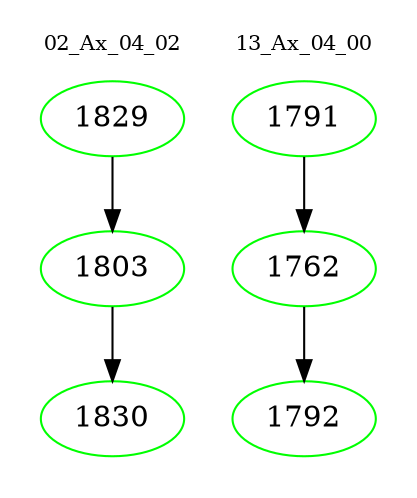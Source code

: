 digraph{
subgraph cluster_0 {
color = white
label = "02_Ax_04_02";
fontsize=10;
T0_1829 [label="1829", color="green"]
T0_1829 -> T0_1803 [color="black"]
T0_1803 [label="1803", color="green"]
T0_1803 -> T0_1830 [color="black"]
T0_1830 [label="1830", color="green"]
}
subgraph cluster_1 {
color = white
label = "13_Ax_04_00";
fontsize=10;
T1_1791 [label="1791", color="green"]
T1_1791 -> T1_1762 [color="black"]
T1_1762 [label="1762", color="green"]
T1_1762 -> T1_1792 [color="black"]
T1_1792 [label="1792", color="green"]
}
}
